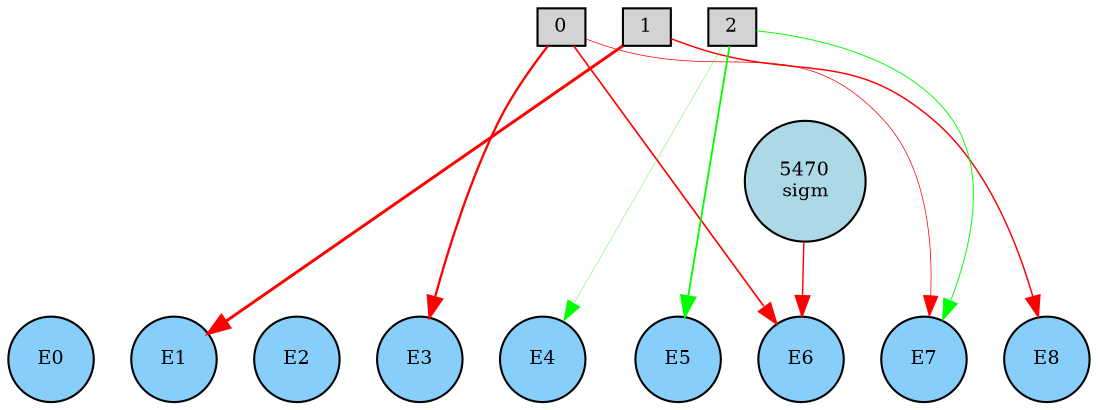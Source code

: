 digraph {
	node [fontsize=9 height=0.2 shape=circle width=0.2]
	subgraph inputs {
		node [shape=box style=filled]
		rank=source
		0 [fillcolor=lightgray]
		1 [fillcolor=lightgray]
		0 -> 1 [style=invis]
		2 [fillcolor=lightgray]
		1 -> 2 [style=invis]
	}
	subgraph outputs {
		node [style=filled]
		rank=sink
		E0 [fillcolor=lightskyblue fontsize=9 height=0.2 shape=circle width=0.2]
		E1 [fillcolor=lightskyblue fontsize=9 height=0.2 shape=circle width=0.2]
		E0 -> E1 [style=invis]
		E2 [fillcolor=lightskyblue fontsize=9 height=0.2 shape=circle width=0.2]
		E1 -> E2 [style=invis]
		E3 [fillcolor=lightskyblue fontsize=9 height=0.2 shape=circle width=0.2]
		E2 -> E3 [style=invis]
		E4 [fillcolor=lightskyblue fontsize=9 height=0.2 shape=circle width=0.2]
		E3 -> E4 [style=invis]
		E5 [fillcolor=lightskyblue fontsize=9 height=0.2 shape=circle width=0.2]
		E4 -> E5 [style=invis]
		E6 [fillcolor=lightskyblue fontsize=9 height=0.2 shape=circle width=0.2]
		E5 -> E6 [style=invis]
		E7 [fillcolor=lightskyblue fontsize=9 height=0.2 shape=circle width=0.2]
		E6 -> E7 [style=invis]
		E8 [fillcolor=lightskyblue fontsize=9 height=0.2 shape=circle width=0.2]
		E7 -> E8 [style=invis]
	}
	5470 [label="5470
sigm" fillcolor=lightblue style=filled]
	1 -> E1 [color=red penwidth=1.420296148883493 style=solid]
	2 -> E5 [color=green penwidth=0.8816508773951914 style=solid]
	0 -> E3 [color=red penwidth=1.1070903814844855 style=solid]
	2 -> E4 [color=green penwidth=0.16551173738144964 style=solid]
	0 -> E7 [color=red penwidth=0.3563742442155904 style=solid]
	0 -> E6 [color=red penwidth=0.7877187598392575 style=solid]
	1 -> E8 [color=red penwidth=0.7014744276454802 style=solid]
	5470 -> E6 [color=red penwidth=0.6774209222459869 style=solid]
	2 -> E7 [color=green penwidth=0.4559516148354936 style=solid]
}
